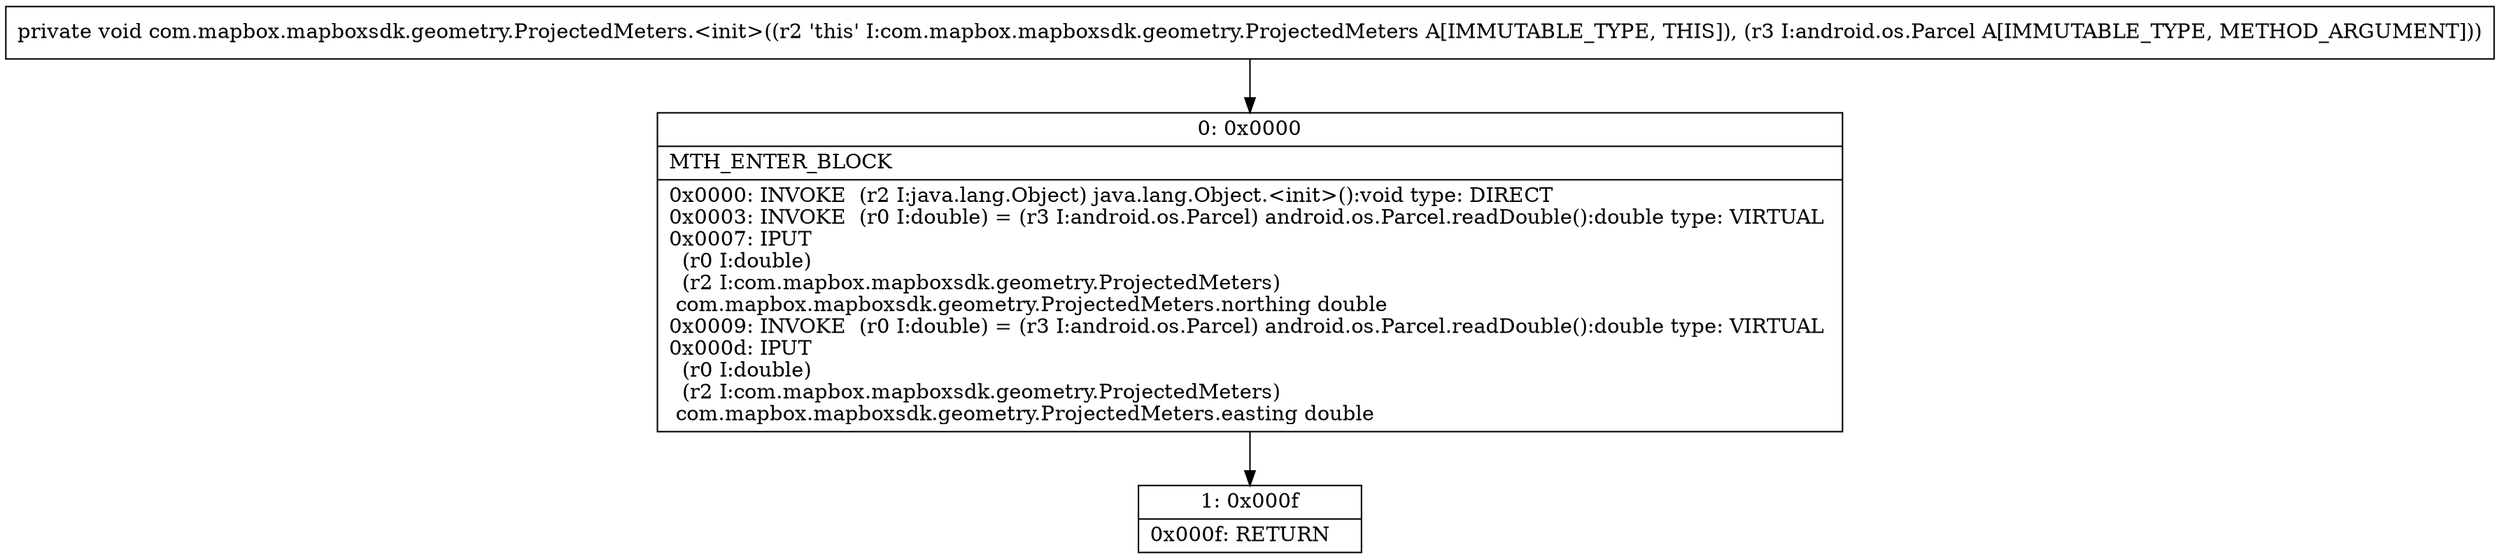 digraph "CFG forcom.mapbox.mapboxsdk.geometry.ProjectedMeters.\<init\>(Landroid\/os\/Parcel;)V" {
Node_0 [shape=record,label="{0\:\ 0x0000|MTH_ENTER_BLOCK\l|0x0000: INVOKE  (r2 I:java.lang.Object) java.lang.Object.\<init\>():void type: DIRECT \l0x0003: INVOKE  (r0 I:double) = (r3 I:android.os.Parcel) android.os.Parcel.readDouble():double type: VIRTUAL \l0x0007: IPUT  \l  (r0 I:double)\l  (r2 I:com.mapbox.mapboxsdk.geometry.ProjectedMeters)\l com.mapbox.mapboxsdk.geometry.ProjectedMeters.northing double \l0x0009: INVOKE  (r0 I:double) = (r3 I:android.os.Parcel) android.os.Parcel.readDouble():double type: VIRTUAL \l0x000d: IPUT  \l  (r0 I:double)\l  (r2 I:com.mapbox.mapboxsdk.geometry.ProjectedMeters)\l com.mapbox.mapboxsdk.geometry.ProjectedMeters.easting double \l}"];
Node_1 [shape=record,label="{1\:\ 0x000f|0x000f: RETURN   \l}"];
MethodNode[shape=record,label="{private void com.mapbox.mapboxsdk.geometry.ProjectedMeters.\<init\>((r2 'this' I:com.mapbox.mapboxsdk.geometry.ProjectedMeters A[IMMUTABLE_TYPE, THIS]), (r3 I:android.os.Parcel A[IMMUTABLE_TYPE, METHOD_ARGUMENT])) }"];
MethodNode -> Node_0;
Node_0 -> Node_1;
}

